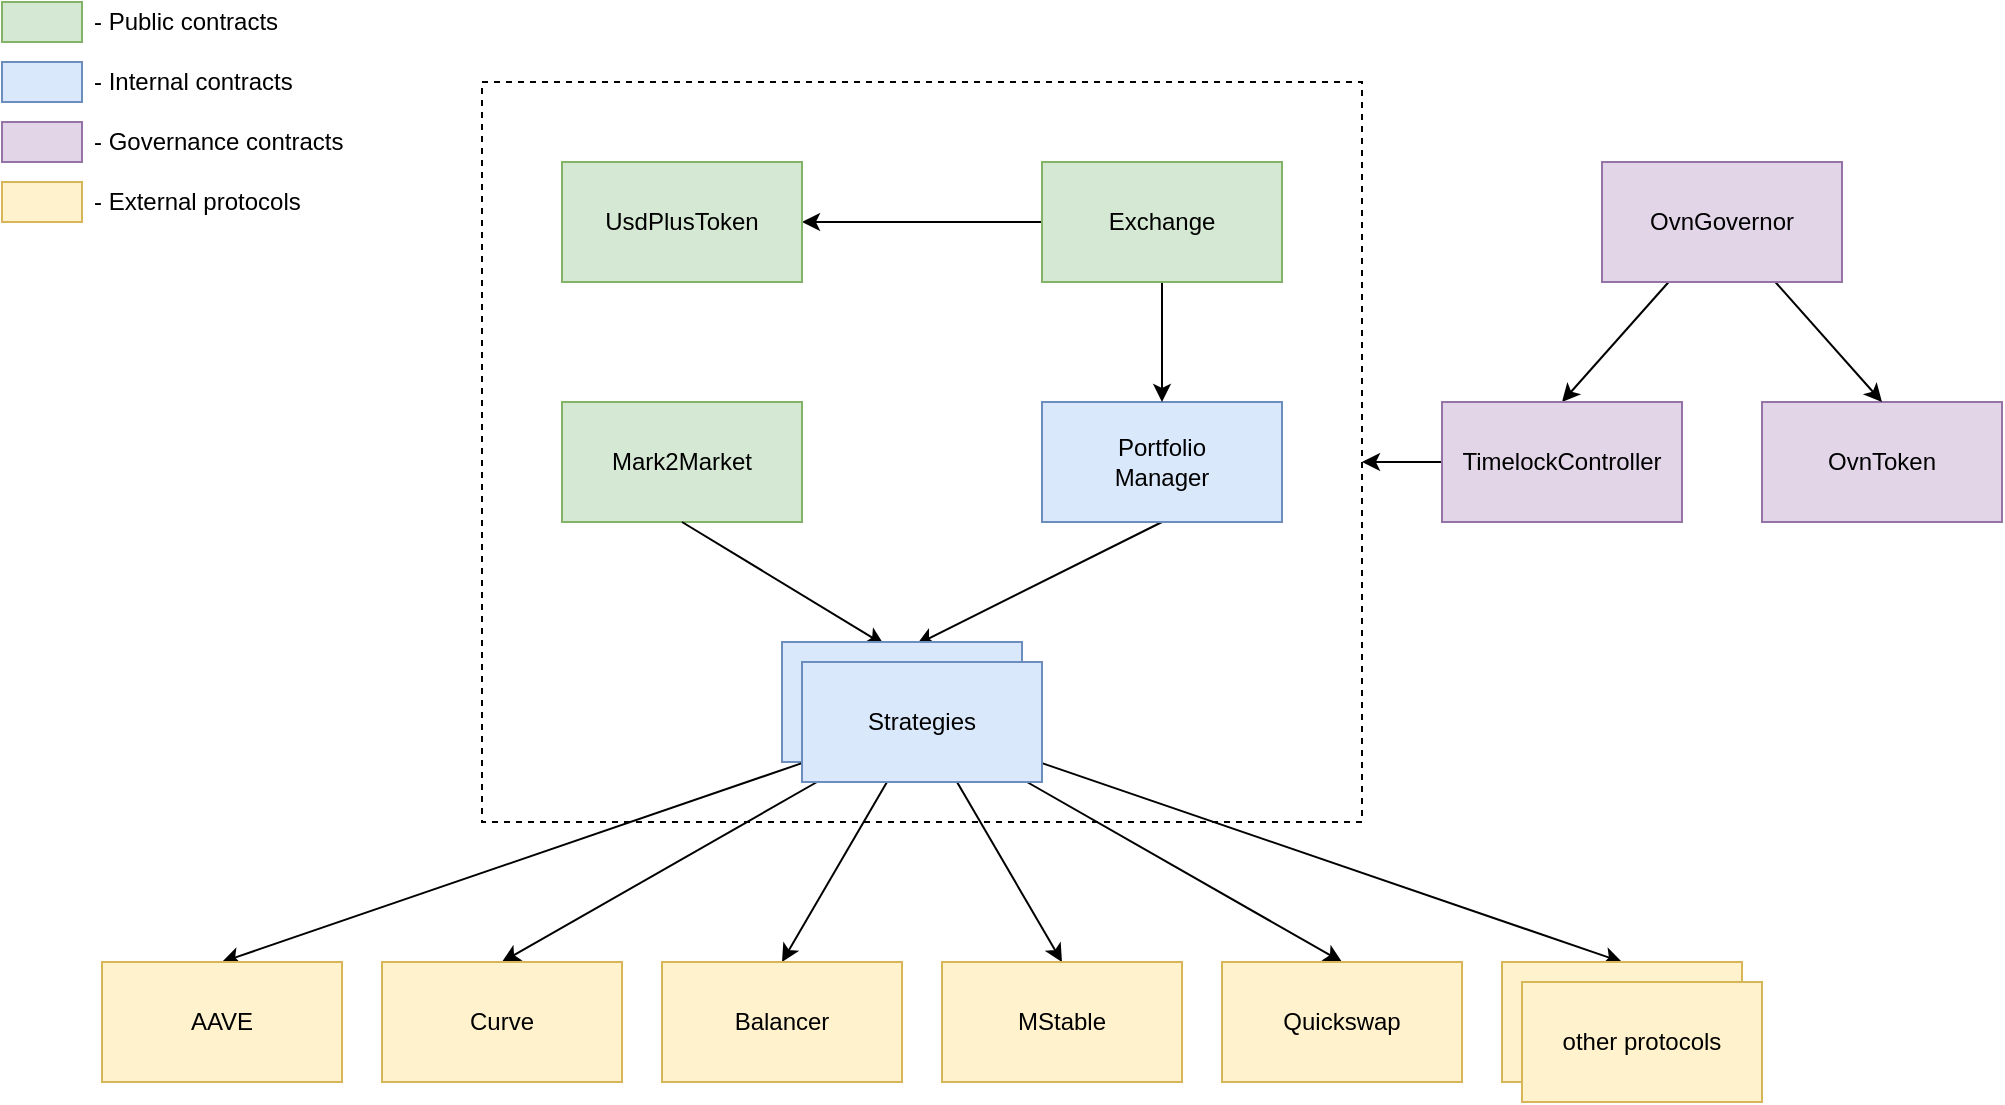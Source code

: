 <mxfile version="16.5.2" type="device"><diagram id="gnyEhJjfbk6Jz-S7Pazn" name="Page-2"><mxGraphModel dx="1424" dy="909" grid="1" gridSize="10" guides="1" tooltips="1" connect="1" arrows="1" fold="1" page="1" pageScale="1" pageWidth="1169" pageHeight="827" background="#ffffff" math="0" shadow="0"><root><mxCell id="bTlx4EVREWLXum8AVT0w-0"/><mxCell id="bTlx4EVREWLXum8AVT0w-1" parent="bTlx4EVREWLXum8AVT0w-0"/><mxCell id="bTlx4EVREWLXum8AVT0w-22" value="" style="rounded=0;whiteSpace=wrap;html=1;dashed=1;fillColor=none;" vertex="1" parent="bTlx4EVREWLXum8AVT0w-1"><mxGeometry x="320" y="200" width="440" height="370" as="geometry"/></mxCell><mxCell id="bTlx4EVREWLXum8AVT0w-18" style="edgeStyle=none;rounded=0;orthogonalLoop=1;jettySize=auto;html=1;entryX=0.561;entryY=0.022;entryDx=0;entryDy=0;entryPerimeter=0;exitX=0.5;exitY=1;exitDx=0;exitDy=0;endArrow=classic;endFill=1;" edge="1" parent="bTlx4EVREWLXum8AVT0w-1" source="bTlx4EVREWLXum8AVT0w-3" target="bTlx4EVREWLXum8AVT0w-4"><mxGeometry relative="1" as="geometry"/></mxCell><mxCell id="bTlx4EVREWLXum8AVT0w-2" value="Mark2Market" style="rounded=0;whiteSpace=wrap;html=1;fillColor=#d5e8d4;strokeColor=#82b366;" vertex="1" parent="bTlx4EVREWLXum8AVT0w-1"><mxGeometry x="360" y="360" width="120" height="60" as="geometry"/></mxCell><mxCell id="bTlx4EVREWLXum8AVT0w-16" style="rounded=0;orthogonalLoop=1;jettySize=auto;html=1;entryX=0.425;entryY=0.022;entryDx=0;entryDy=0;entryPerimeter=0;" edge="1" parent="bTlx4EVREWLXum8AVT0w-1" target="bTlx4EVREWLXum8AVT0w-4"><mxGeometry relative="1" as="geometry"><mxPoint x="420" y="420" as="sourcePoint"/></mxGeometry></mxCell><mxCell id="bTlx4EVREWLXum8AVT0w-3" value="Portfolio&lt;br&gt;Manager" style="rounded=0;whiteSpace=wrap;html=1;fillColor=#dae8fc;strokeColor=#6c8ebf;" vertex="1" parent="bTlx4EVREWLXum8AVT0w-1"><mxGeometry x="600" y="360" width="120" height="60" as="geometry"/></mxCell><mxCell id="bTlx4EVREWLXum8AVT0w-4" value="Strategy" style="rounded=0;whiteSpace=wrap;html=1;fillColor=#dae8fc;strokeColor=#6c8ebf;" vertex="1" parent="bTlx4EVREWLXum8AVT0w-1"><mxGeometry x="470" y="480" width="120" height="60" as="geometry"/></mxCell><mxCell id="bTlx4EVREWLXum8AVT0w-23" style="edgeStyle=none;rounded=0;orthogonalLoop=1;jettySize=auto;html=1;entryX=0.5;entryY=0;entryDx=0;entryDy=0;" edge="1" parent="bTlx4EVREWLXum8AVT0w-1" source="bTlx4EVREWLXum8AVT0w-6" target="bTlx4EVREWLXum8AVT0w-8"><mxGeometry relative="1" as="geometry"/></mxCell><mxCell id="bTlx4EVREWLXum8AVT0w-24" style="edgeStyle=none;rounded=0;orthogonalLoop=1;jettySize=auto;html=1;entryX=0.5;entryY=0;entryDx=0;entryDy=0;" edge="1" parent="bTlx4EVREWLXum8AVT0w-1" source="bTlx4EVREWLXum8AVT0w-6" target="bTlx4EVREWLXum8AVT0w-9"><mxGeometry relative="1" as="geometry"/></mxCell><mxCell id="bTlx4EVREWLXum8AVT0w-25" style="edgeStyle=none;rounded=0;orthogonalLoop=1;jettySize=auto;html=1;entryX=0.5;entryY=0;entryDx=0;entryDy=0;" edge="1" parent="bTlx4EVREWLXum8AVT0w-1" source="bTlx4EVREWLXum8AVT0w-6" target="bTlx4EVREWLXum8AVT0w-10"><mxGeometry relative="1" as="geometry"/></mxCell><mxCell id="bTlx4EVREWLXum8AVT0w-26" style="edgeStyle=none;rounded=0;orthogonalLoop=1;jettySize=auto;html=1;entryX=0.5;entryY=0;entryDx=0;entryDy=0;" edge="1" parent="bTlx4EVREWLXum8AVT0w-1" source="bTlx4EVREWLXum8AVT0w-6" target="bTlx4EVREWLXum8AVT0w-11"><mxGeometry relative="1" as="geometry"/></mxCell><mxCell id="bTlx4EVREWLXum8AVT0w-27" style="edgeStyle=none;rounded=0;orthogonalLoop=1;jettySize=auto;html=1;entryX=0.5;entryY=0;entryDx=0;entryDy=0;" edge="1" parent="bTlx4EVREWLXum8AVT0w-1" source="bTlx4EVREWLXum8AVT0w-6" target="bTlx4EVREWLXum8AVT0w-12"><mxGeometry relative="1" as="geometry"/></mxCell><mxCell id="bTlx4EVREWLXum8AVT0w-28" style="edgeStyle=none;rounded=0;orthogonalLoop=1;jettySize=auto;html=1;entryX=0.5;entryY=0;entryDx=0;entryDy=0;" edge="1" parent="bTlx4EVREWLXum8AVT0w-1" source="bTlx4EVREWLXum8AVT0w-6" target="bTlx4EVREWLXum8AVT0w-13"><mxGeometry relative="1" as="geometry"/></mxCell><mxCell id="bTlx4EVREWLXum8AVT0w-6" value="Strategies" style="rounded=0;whiteSpace=wrap;html=1;fillColor=#dae8fc;strokeColor=#6c8ebf;" vertex="1" parent="bTlx4EVREWLXum8AVT0w-1"><mxGeometry x="480" y="490" width="120" height="60" as="geometry"/></mxCell><mxCell id="bTlx4EVREWLXum8AVT0w-19" style="edgeStyle=none;rounded=0;orthogonalLoop=1;jettySize=auto;html=1;" edge="1" parent="bTlx4EVREWLXum8AVT0w-1" source="bTlx4EVREWLXum8AVT0w-7" target="bTlx4EVREWLXum8AVT0w-3"><mxGeometry relative="1" as="geometry"/></mxCell><mxCell id="bTlx4EVREWLXum8AVT0w-36" style="edgeStyle=none;rounded=0;orthogonalLoop=1;jettySize=auto;html=1;entryX=1;entryY=0.5;entryDx=0;entryDy=0;endArrow=classic;endFill=1;" edge="1" parent="bTlx4EVREWLXum8AVT0w-1" source="bTlx4EVREWLXum8AVT0w-7" target="bTlx4EVREWLXum8AVT0w-35"><mxGeometry relative="1" as="geometry"/></mxCell><mxCell id="bTlx4EVREWLXum8AVT0w-7" value="Exchange" style="rounded=0;whiteSpace=wrap;html=1;fillColor=#d5e8d4;strokeColor=#82b366;" vertex="1" parent="bTlx4EVREWLXum8AVT0w-1"><mxGeometry x="600" y="240" width="120" height="60" as="geometry"/></mxCell><mxCell id="bTlx4EVREWLXum8AVT0w-8" value="AAVE" style="rounded=0;whiteSpace=wrap;html=1;fillColor=#fff2cc;strokeColor=#d6b656;" vertex="1" parent="bTlx4EVREWLXum8AVT0w-1"><mxGeometry x="130" y="640" width="120" height="60" as="geometry"/></mxCell><mxCell id="bTlx4EVREWLXum8AVT0w-9" value="Curve" style="rounded=0;whiteSpace=wrap;html=1;fillColor=#fff2cc;strokeColor=#d6b656;" vertex="1" parent="bTlx4EVREWLXum8AVT0w-1"><mxGeometry x="270" y="640" width="120" height="60" as="geometry"/></mxCell><mxCell id="bTlx4EVREWLXum8AVT0w-10" value="Balancer" style="rounded=0;whiteSpace=wrap;html=1;fillColor=#fff2cc;strokeColor=#d6b656;" vertex="1" parent="bTlx4EVREWLXum8AVT0w-1"><mxGeometry x="410" y="640" width="120" height="60" as="geometry"/></mxCell><mxCell id="bTlx4EVREWLXum8AVT0w-11" value="MStable" style="rounded=0;whiteSpace=wrap;html=1;fillColor=#fff2cc;strokeColor=#d6b656;" vertex="1" parent="bTlx4EVREWLXum8AVT0w-1"><mxGeometry x="550" y="640" width="120" height="60" as="geometry"/></mxCell><mxCell id="bTlx4EVREWLXum8AVT0w-12" value="Quickswap" style="rounded=0;whiteSpace=wrap;html=1;fillColor=#fff2cc;strokeColor=#d6b656;" vertex="1" parent="bTlx4EVREWLXum8AVT0w-1"><mxGeometry x="690" y="640" width="120" height="60" as="geometry"/></mxCell><mxCell id="bTlx4EVREWLXum8AVT0w-13" value="" style="rounded=0;whiteSpace=wrap;html=1;fillColor=#fff2cc;strokeColor=#d6b656;" vertex="1" parent="bTlx4EVREWLXum8AVT0w-1"><mxGeometry x="830" y="640" width="120" height="60" as="geometry"/></mxCell><mxCell id="bTlx4EVREWLXum8AVT0w-14" value="other protocols" style="rounded=0;whiteSpace=wrap;html=1;fillColor=#fff2cc;strokeColor=#d6b656;" vertex="1" parent="bTlx4EVREWLXum8AVT0w-1"><mxGeometry x="840" y="650" width="120" height="60" as="geometry"/></mxCell><mxCell id="bTlx4EVREWLXum8AVT0w-29" value="" style="rounded=0;whiteSpace=wrap;html=1;fillColor=#d5e8d4;strokeColor=#82b366;" vertex="1" parent="bTlx4EVREWLXum8AVT0w-1"><mxGeometry x="80" y="160" width="40" height="20" as="geometry"/></mxCell><mxCell id="bTlx4EVREWLXum8AVT0w-30" value="- Public contracts" style="text;html=1;strokeColor=none;fillColor=none;align=left;verticalAlign=middle;whiteSpace=wrap;rounded=0;dashed=1;" vertex="1" parent="bTlx4EVREWLXum8AVT0w-1"><mxGeometry x="124" y="160" width="116" height="20" as="geometry"/></mxCell><mxCell id="bTlx4EVREWLXum8AVT0w-31" value="" style="rounded=0;whiteSpace=wrap;html=1;fillColor=#dae8fc;strokeColor=#6c8ebf;" vertex="1" parent="bTlx4EVREWLXum8AVT0w-1"><mxGeometry x="80" y="190" width="40" height="20" as="geometry"/></mxCell><mxCell id="bTlx4EVREWLXum8AVT0w-32" value="- Internal contracts" style="text;html=1;strokeColor=none;fillColor=none;align=left;verticalAlign=middle;whiteSpace=wrap;rounded=0;dashed=1;" vertex="1" parent="bTlx4EVREWLXum8AVT0w-1"><mxGeometry x="124" y="190" width="116" height="20" as="geometry"/></mxCell><mxCell id="bTlx4EVREWLXum8AVT0w-33" value="" style="rounded=0;whiteSpace=wrap;html=1;fillColor=#fff2cc;strokeColor=#d6b656;" vertex="1" parent="bTlx4EVREWLXum8AVT0w-1"><mxGeometry x="80" y="250" width="40" height="20" as="geometry"/></mxCell><mxCell id="bTlx4EVREWLXum8AVT0w-34" value="- External protocols" style="text;html=1;strokeColor=none;fillColor=none;align=left;verticalAlign=middle;whiteSpace=wrap;rounded=0;dashed=1;" vertex="1" parent="bTlx4EVREWLXum8AVT0w-1"><mxGeometry x="124" y="250" width="116" height="20" as="geometry"/></mxCell><mxCell id="bTlx4EVREWLXum8AVT0w-35" value="UsdPlusToken" style="rounded=0;whiteSpace=wrap;html=1;fillColor=#d5e8d4;strokeColor=#82b366;" vertex="1" parent="bTlx4EVREWLXum8AVT0w-1"><mxGeometry x="360" y="240" width="120" height="60" as="geometry"/></mxCell><mxCell id="xNGo7pSyHXJDlTMKpVJA-1" value="OvnToken" style="rounded=0;whiteSpace=wrap;html=1;fillColor=#e1d5e7;strokeColor=#9673a6;" vertex="1" parent="bTlx4EVREWLXum8AVT0w-1"><mxGeometry x="960" y="360" width="120" height="60" as="geometry"/></mxCell><mxCell id="xNGo7pSyHXJDlTMKpVJA-8" style="edgeStyle=none;rounded=0;orthogonalLoop=1;jettySize=auto;html=1;entryX=0.5;entryY=0;entryDx=0;entryDy=0;endArrow=classic;endFill=1;" edge="1" parent="bTlx4EVREWLXum8AVT0w-1" source="xNGo7pSyHXJDlTMKpVJA-2" target="xNGo7pSyHXJDlTMKpVJA-1"><mxGeometry relative="1" as="geometry"/></mxCell><mxCell id="xNGo7pSyHXJDlTMKpVJA-9" style="edgeStyle=none;rounded=0;orthogonalLoop=1;jettySize=auto;html=1;endArrow=classic;endFill=1;exitX=0;exitY=0.5;exitDx=0;exitDy=0;" edge="1" parent="bTlx4EVREWLXum8AVT0w-1" source="xNGo7pSyHXJDlTMKpVJA-3"><mxGeometry relative="1" as="geometry"><mxPoint x="760" y="390" as="targetPoint"/></mxGeometry></mxCell><mxCell id="xNGo7pSyHXJDlTMKpVJA-10" style="edgeStyle=none;rounded=0;orthogonalLoop=1;jettySize=auto;html=1;entryX=0.5;entryY=0;entryDx=0;entryDy=0;endArrow=classic;endFill=1;" edge="1" parent="bTlx4EVREWLXum8AVT0w-1" source="xNGo7pSyHXJDlTMKpVJA-2" target="xNGo7pSyHXJDlTMKpVJA-3"><mxGeometry relative="1" as="geometry"/></mxCell><mxCell id="xNGo7pSyHXJDlTMKpVJA-2" value="OvnGovernor" style="rounded=0;whiteSpace=wrap;html=1;fillColor=#e1d5e7;strokeColor=#9673a6;" vertex="1" parent="bTlx4EVREWLXum8AVT0w-1"><mxGeometry x="880" y="240" width="120" height="60" as="geometry"/></mxCell><mxCell id="xNGo7pSyHXJDlTMKpVJA-3" value="TimelockController" style="rounded=0;whiteSpace=wrap;html=1;fillColor=#e1d5e7;strokeColor=#9673a6;" vertex="1" parent="bTlx4EVREWLXum8AVT0w-1"><mxGeometry x="800" y="360" width="120" height="60" as="geometry"/></mxCell><mxCell id="xNGo7pSyHXJDlTMKpVJA-4" value="" style="rounded=0;whiteSpace=wrap;html=1;fillColor=#e1d5e7;strokeColor=#9673a6;" vertex="1" parent="bTlx4EVREWLXum8AVT0w-1"><mxGeometry x="80" y="220" width="40" height="20" as="geometry"/></mxCell><mxCell id="xNGo7pSyHXJDlTMKpVJA-5" value="- Governance contracts" style="text;html=1;strokeColor=none;fillColor=none;align=left;verticalAlign=middle;whiteSpace=wrap;rounded=0;dashed=1;" vertex="1" parent="bTlx4EVREWLXum8AVT0w-1"><mxGeometry x="124" y="220" width="136" height="20" as="geometry"/></mxCell></root></mxGraphModel></diagram></mxfile>